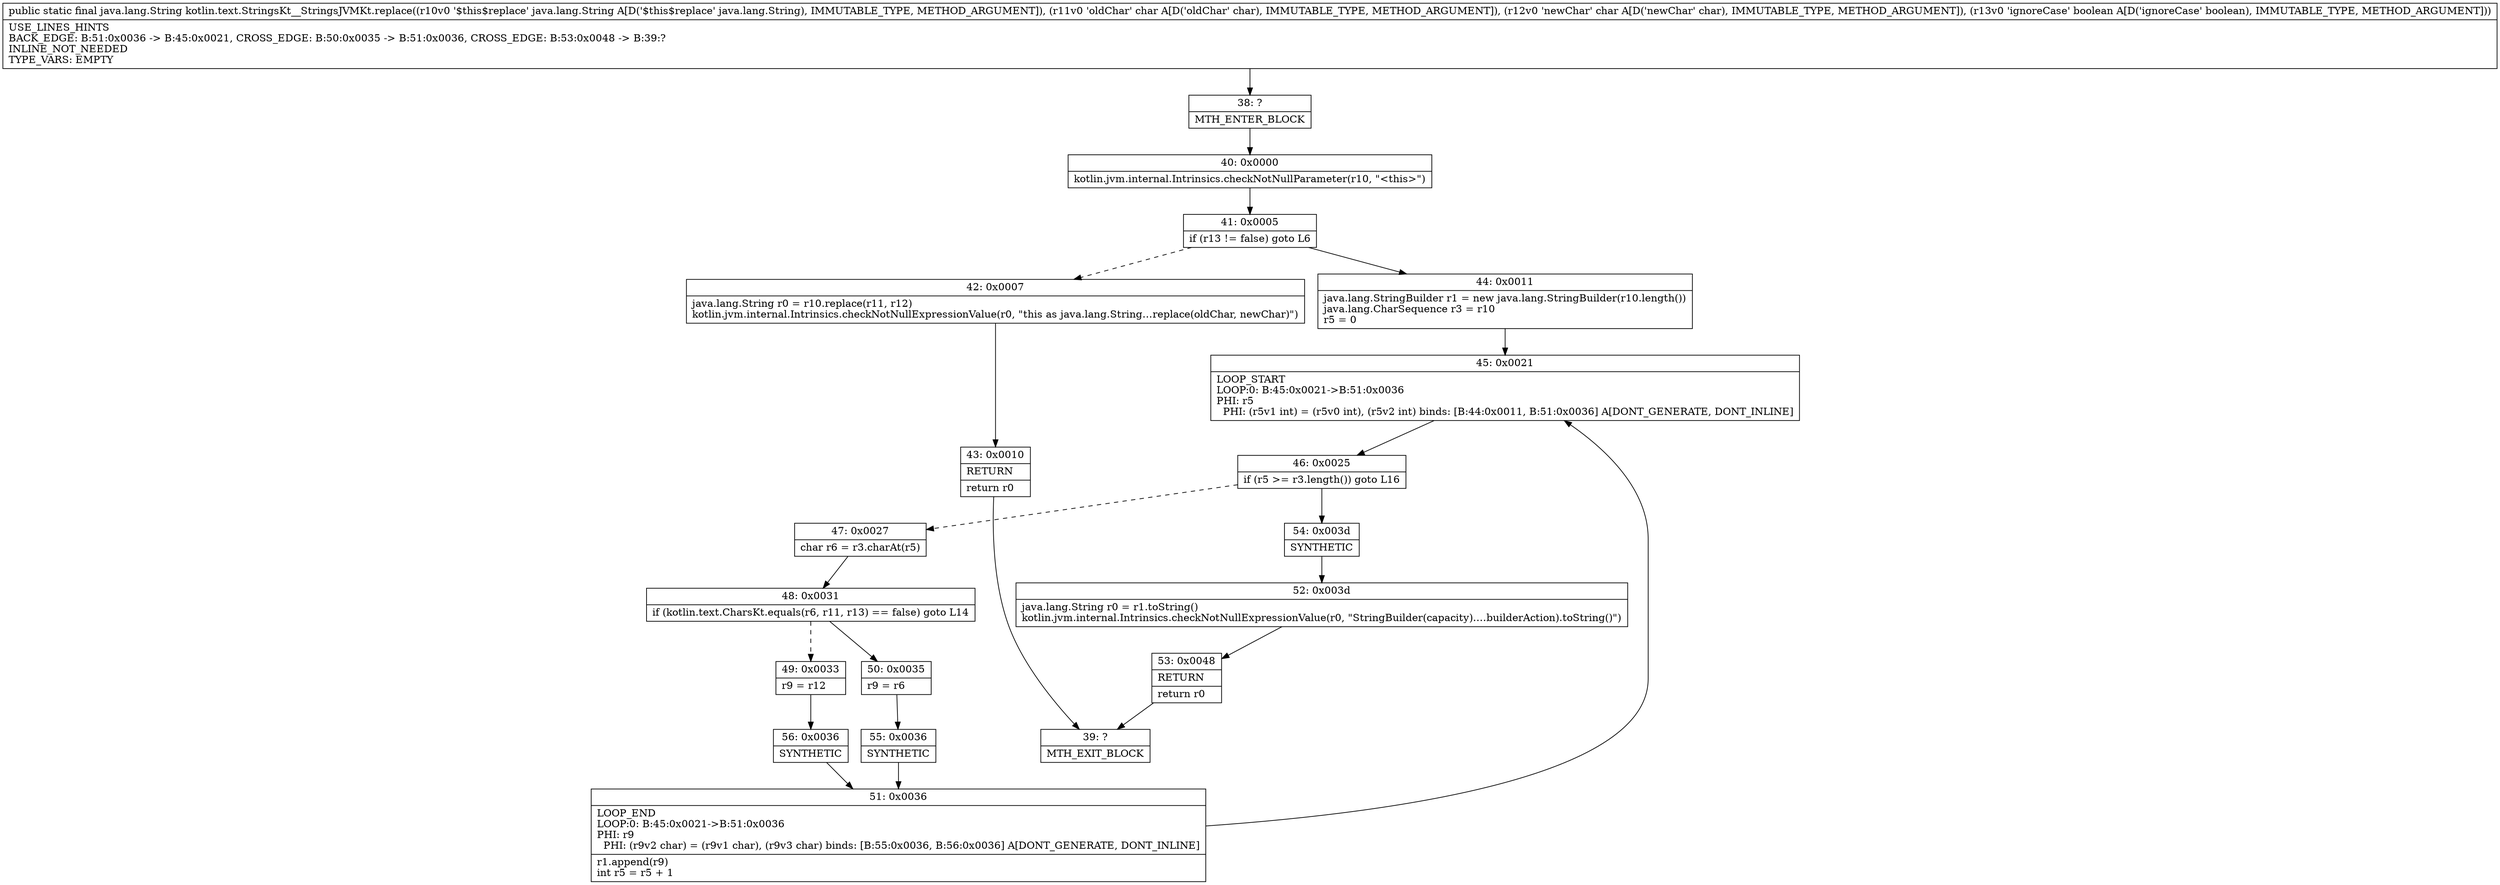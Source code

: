 digraph "CFG forkotlin.text.StringsKt__StringsJVMKt.replace(Ljava\/lang\/String;CCZ)Ljava\/lang\/String;" {
Node_38 [shape=record,label="{38\:\ ?|MTH_ENTER_BLOCK\l}"];
Node_40 [shape=record,label="{40\:\ 0x0000|kotlin.jvm.internal.Intrinsics.checkNotNullParameter(r10, \"\<this\>\")\l}"];
Node_41 [shape=record,label="{41\:\ 0x0005|if (r13 != false) goto L6\l}"];
Node_42 [shape=record,label="{42\:\ 0x0007|java.lang.String r0 = r10.replace(r11, r12)\lkotlin.jvm.internal.Intrinsics.checkNotNullExpressionValue(r0, \"this as java.lang.String…replace(oldChar, newChar)\")\l}"];
Node_43 [shape=record,label="{43\:\ 0x0010|RETURN\l|return r0\l}"];
Node_39 [shape=record,label="{39\:\ ?|MTH_EXIT_BLOCK\l}"];
Node_44 [shape=record,label="{44\:\ 0x0011|java.lang.StringBuilder r1 = new java.lang.StringBuilder(r10.length())\ljava.lang.CharSequence r3 = r10\lr5 = 0\l}"];
Node_45 [shape=record,label="{45\:\ 0x0021|LOOP_START\lLOOP:0: B:45:0x0021\-\>B:51:0x0036\lPHI: r5 \l  PHI: (r5v1 int) = (r5v0 int), (r5v2 int) binds: [B:44:0x0011, B:51:0x0036] A[DONT_GENERATE, DONT_INLINE]\l}"];
Node_46 [shape=record,label="{46\:\ 0x0025|if (r5 \>= r3.length()) goto L16\l}"];
Node_47 [shape=record,label="{47\:\ 0x0027|char r6 = r3.charAt(r5)\l}"];
Node_48 [shape=record,label="{48\:\ 0x0031|if (kotlin.text.CharsKt.equals(r6, r11, r13) == false) goto L14\l}"];
Node_49 [shape=record,label="{49\:\ 0x0033|r9 = r12\l}"];
Node_56 [shape=record,label="{56\:\ 0x0036|SYNTHETIC\l}"];
Node_51 [shape=record,label="{51\:\ 0x0036|LOOP_END\lLOOP:0: B:45:0x0021\-\>B:51:0x0036\lPHI: r9 \l  PHI: (r9v2 char) = (r9v1 char), (r9v3 char) binds: [B:55:0x0036, B:56:0x0036] A[DONT_GENERATE, DONT_INLINE]\l|r1.append(r9)\lint r5 = r5 + 1\l}"];
Node_50 [shape=record,label="{50\:\ 0x0035|r9 = r6\l}"];
Node_55 [shape=record,label="{55\:\ 0x0036|SYNTHETIC\l}"];
Node_54 [shape=record,label="{54\:\ 0x003d|SYNTHETIC\l}"];
Node_52 [shape=record,label="{52\:\ 0x003d|java.lang.String r0 = r1.toString()\lkotlin.jvm.internal.Intrinsics.checkNotNullExpressionValue(r0, \"StringBuilder(capacity).…builderAction).toString()\")\l}"];
Node_53 [shape=record,label="{53\:\ 0x0048|RETURN\l|return r0\l}"];
MethodNode[shape=record,label="{public static final java.lang.String kotlin.text.StringsKt__StringsJVMKt.replace((r10v0 '$this$replace' java.lang.String A[D('$this$replace' java.lang.String), IMMUTABLE_TYPE, METHOD_ARGUMENT]), (r11v0 'oldChar' char A[D('oldChar' char), IMMUTABLE_TYPE, METHOD_ARGUMENT]), (r12v0 'newChar' char A[D('newChar' char), IMMUTABLE_TYPE, METHOD_ARGUMENT]), (r13v0 'ignoreCase' boolean A[D('ignoreCase' boolean), IMMUTABLE_TYPE, METHOD_ARGUMENT]))  | USE_LINES_HINTS\lBACK_EDGE: B:51:0x0036 \-\> B:45:0x0021, CROSS_EDGE: B:50:0x0035 \-\> B:51:0x0036, CROSS_EDGE: B:53:0x0048 \-\> B:39:?\lINLINE_NOT_NEEDED\lTYPE_VARS: EMPTY\l}"];
MethodNode -> Node_38;Node_38 -> Node_40;
Node_40 -> Node_41;
Node_41 -> Node_42[style=dashed];
Node_41 -> Node_44;
Node_42 -> Node_43;
Node_43 -> Node_39;
Node_44 -> Node_45;
Node_45 -> Node_46;
Node_46 -> Node_47[style=dashed];
Node_46 -> Node_54;
Node_47 -> Node_48;
Node_48 -> Node_49[style=dashed];
Node_48 -> Node_50;
Node_49 -> Node_56;
Node_56 -> Node_51;
Node_51 -> Node_45;
Node_50 -> Node_55;
Node_55 -> Node_51;
Node_54 -> Node_52;
Node_52 -> Node_53;
Node_53 -> Node_39;
}

